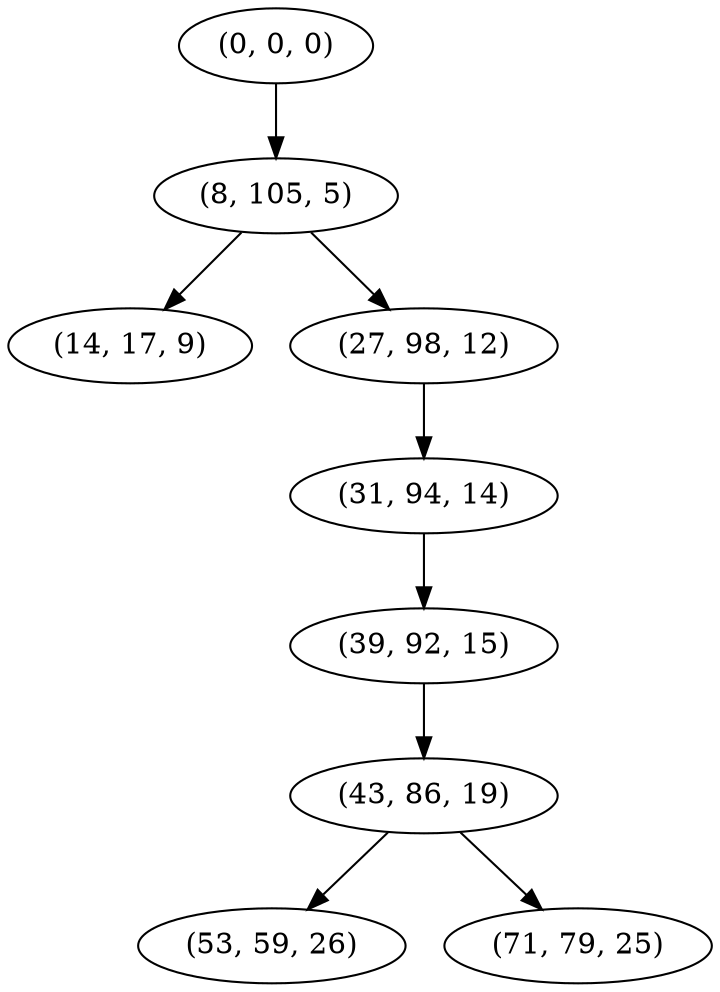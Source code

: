 digraph tree {
    "(0, 0, 0)";
    "(8, 105, 5)";
    "(14, 17, 9)";
    "(27, 98, 12)";
    "(31, 94, 14)";
    "(39, 92, 15)";
    "(43, 86, 19)";
    "(53, 59, 26)";
    "(71, 79, 25)";
    "(0, 0, 0)" -> "(8, 105, 5)";
    "(8, 105, 5)" -> "(14, 17, 9)";
    "(8, 105, 5)" -> "(27, 98, 12)";
    "(27, 98, 12)" -> "(31, 94, 14)";
    "(31, 94, 14)" -> "(39, 92, 15)";
    "(39, 92, 15)" -> "(43, 86, 19)";
    "(43, 86, 19)" -> "(53, 59, 26)";
    "(43, 86, 19)" -> "(71, 79, 25)";
}

